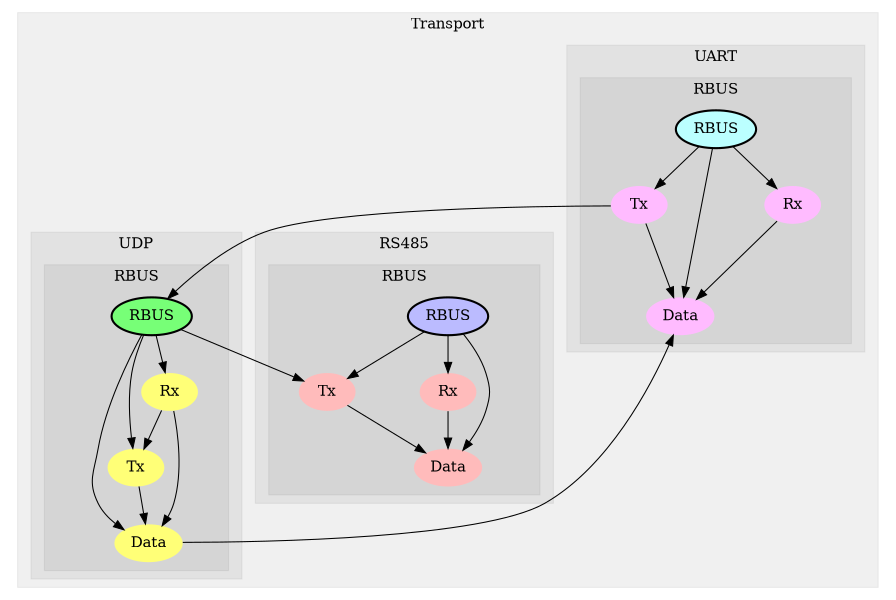 digraph G {
size="6,4";
ratio="fill";
subgraph cluster_0 {
label="Transport";
color="#0000000F";
style="filled";
subgraph cluster_1 {
label="RS485";
color="#0000000F";
style="filled";
subgraph cluster_2 {
label="RBUS";
color="#0000000F";
style="filled";
u11[label="RBUS",style="filled,bold",fillcolor="#bbbbff"];
u8[label="Data",style="filled",fillcolor="#ffbbbb",penwidth="0"];
u9[label="Tx",style="filled",fillcolor="#ffbbbb",penwidth="0"];
u10[label="Rx",style="filled",fillcolor="#ffbbbb",penwidth="0"];

}

}
subgraph cluster_3 {
label="UART";
color="#0000000F";
style="filled";
subgraph cluster_4 {
label="RBUS";
color="#0000000F";
style="filled";
u7[label="RBUS",style="filled,bold",fillcolor="#bbffff"];
u4[label="Data",style="filled",fillcolor="#ffbbff",penwidth="0"];
u5[label="Tx",style="filled",fillcolor="#ffbbff",penwidth="0"];
u6[label="Rx",style="filled",fillcolor="#ffbbff",penwidth="0"];

}

}
subgraph cluster_5 {
label="UDP";
color="#0000000F";
style="filled";
subgraph cluster_6 {
label="RBUS";
color="#0000000F";
style="filled";
u3[label="RBUS",style="filled,bold",fillcolor="#77ff77"];
u0[label="Data",style="filled",fillcolor="#ffff77",penwidth="0"];
u1[label="Tx",style="filled",fillcolor="#ffff77",penwidth="0"];
u2[label="Rx",style="filled",fillcolor="#ffff77",penwidth="0"];

}

}

}
u0 -> u4;
u1 -> u0;
u2 -> u0;
u2 -> u1;
u3 -> u0;
u3 -> u1;
u3 -> u2;
u3 -> u9;
u5 -> u3;
u5 -> u4;
u6 -> u4;
u7 -> u4;
u7 -> u5;
u7 -> u6;
u9 -> u8;
u10 -> u8;
u11 -> u8;
u11 -> u9;
u11 -> u10;

}
